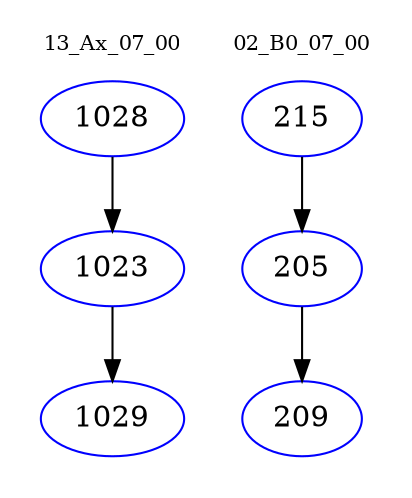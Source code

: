 digraph{
subgraph cluster_0 {
color = white
label = "13_Ax_07_00";
fontsize=10;
T0_1028 [label="1028", color="blue"]
T0_1028 -> T0_1023 [color="black"]
T0_1023 [label="1023", color="blue"]
T0_1023 -> T0_1029 [color="black"]
T0_1029 [label="1029", color="blue"]
}
subgraph cluster_1 {
color = white
label = "02_B0_07_00";
fontsize=10;
T1_215 [label="215", color="blue"]
T1_215 -> T1_205 [color="black"]
T1_205 [label="205", color="blue"]
T1_205 -> T1_209 [color="black"]
T1_209 [label="209", color="blue"]
}
}
